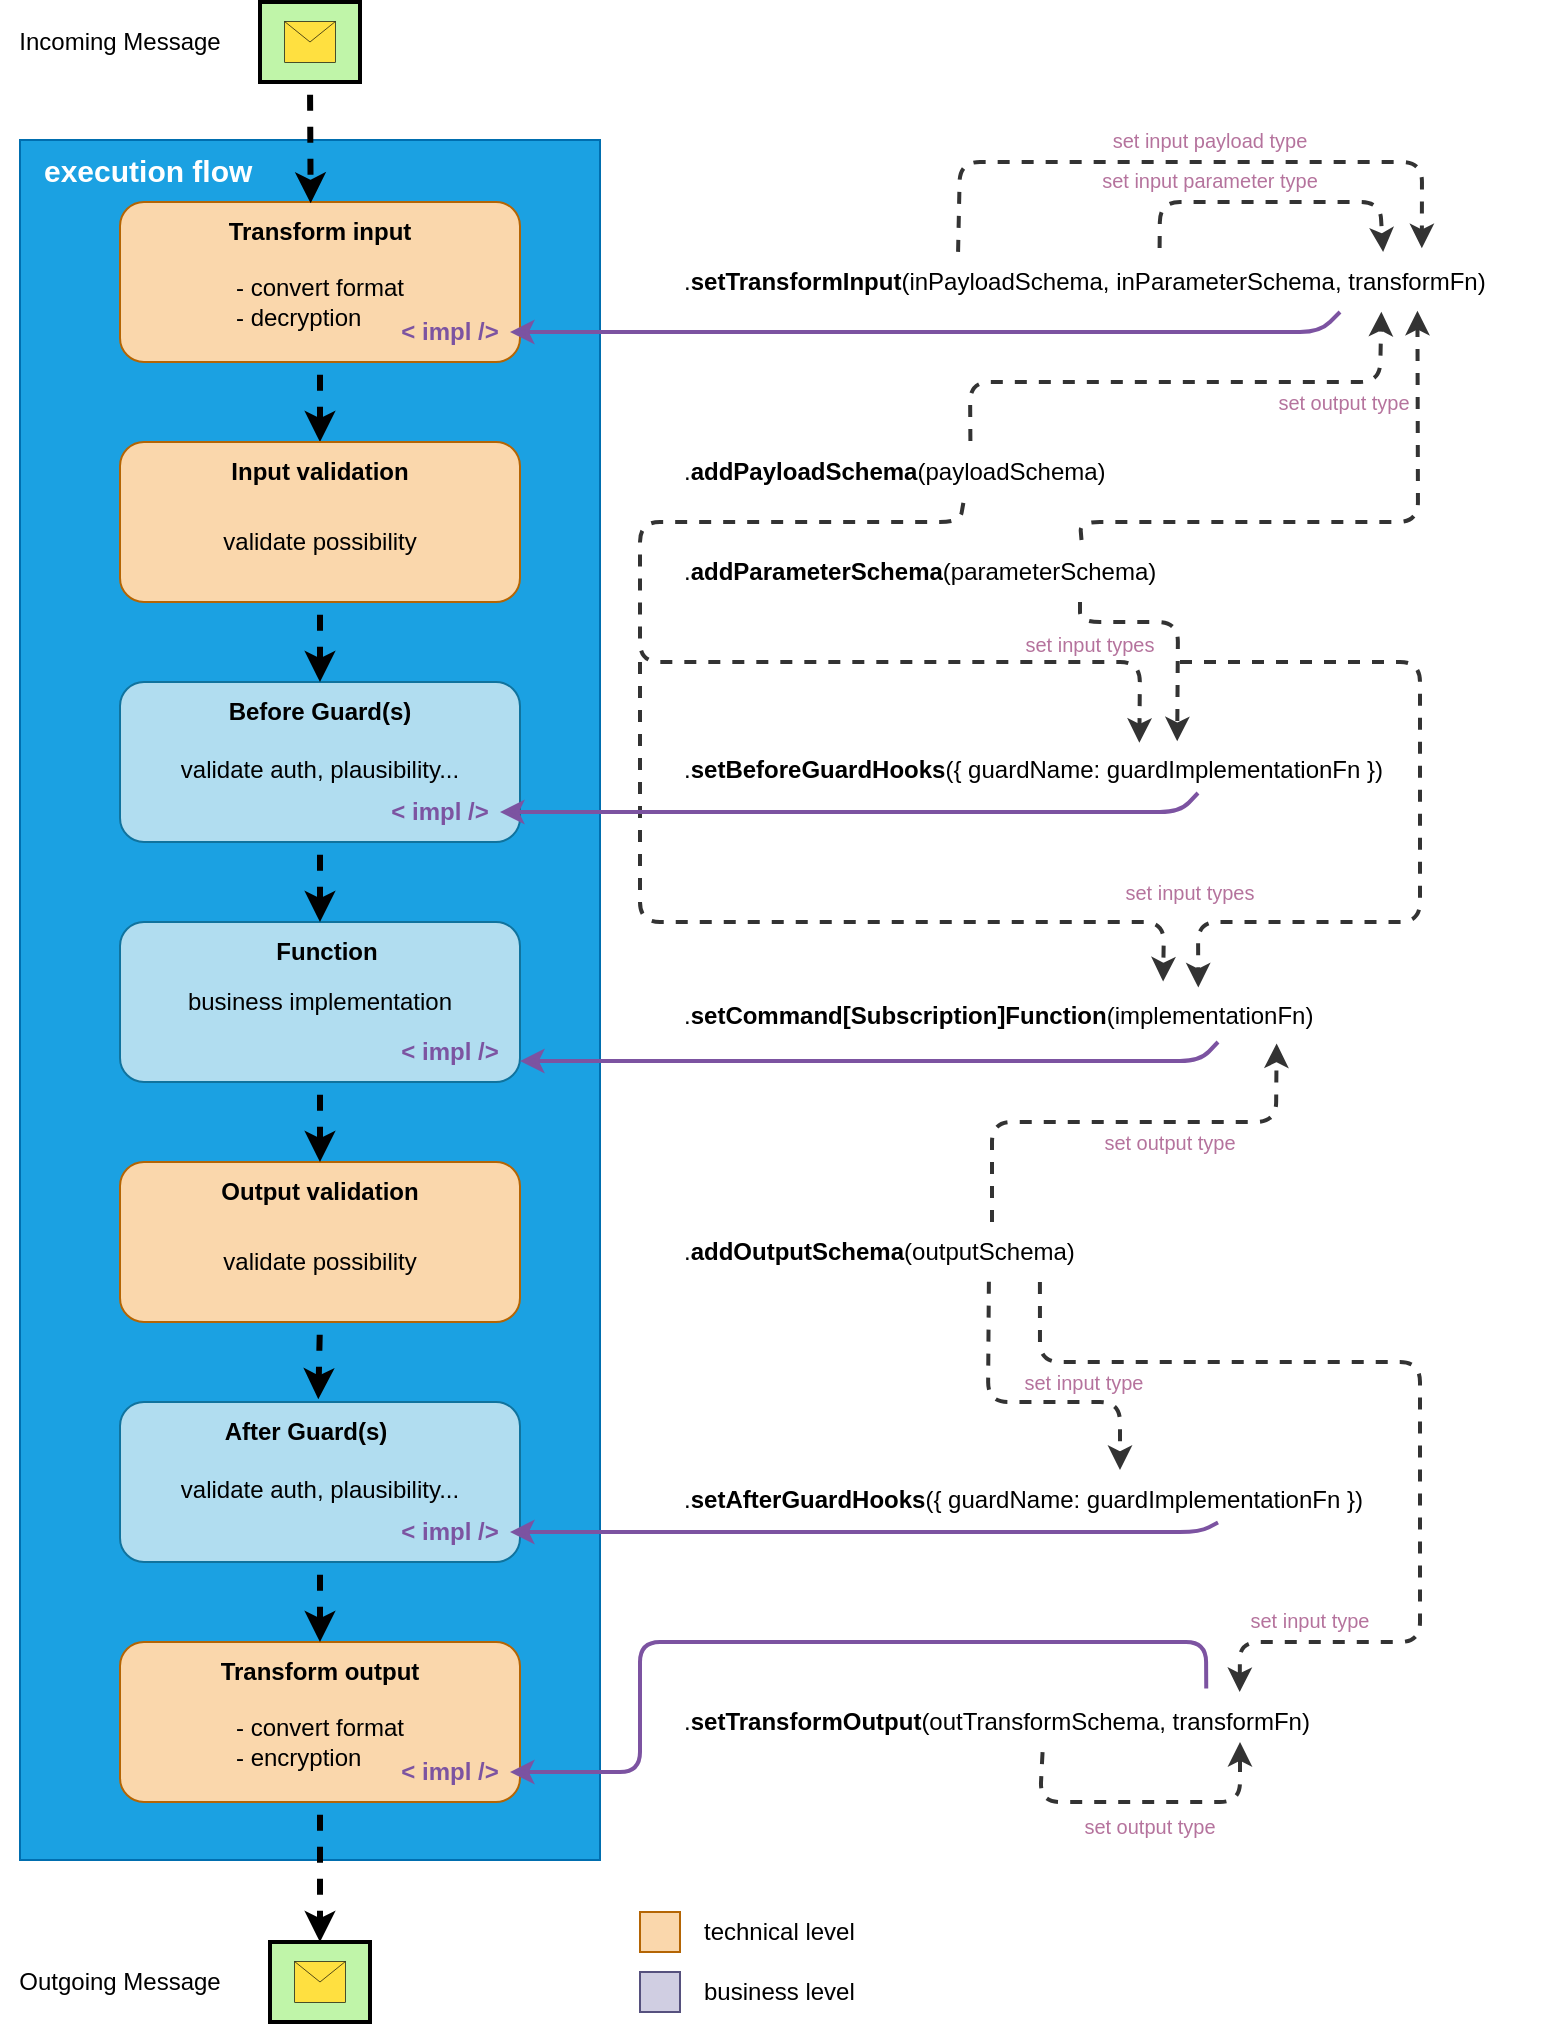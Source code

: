 <mxfile version="21.0.6" type="device"><diagram name="Seite-1" id="y7BVejHp7hPZrdmsnaRq"><mxGraphModel dx="1455" dy="847" grid="1" gridSize="10" guides="1" tooltips="1" connect="1" arrows="1" fold="1" page="1" pageScale="1" pageWidth="827" pageHeight="1169" math="0" shadow="0"><root><mxCell id="0"/><mxCell id="1" parent="0"/><mxCell id="N5vRK7jkn4p7s-qbqCiJ-2" value="" style="rounded=0;whiteSpace=wrap;html=1;fillColor=#1ba1e2;fontColor=#ffffff;strokeColor=#006EAF;" vertex="1" parent="1"><mxGeometry x="190" y="89" width="290" height="860" as="geometry"/></mxCell><mxCell id="N5vRK7jkn4p7s-qbqCiJ-3" value="&lt;font color=&quot;#ffffff&quot; style=&quot;font-size: 15px;&quot;&gt;&lt;b style=&quot;font-size: 15px;&quot;&gt;execution flow&lt;/b&gt;&lt;/font&gt;" style="text;html=1;strokeColor=none;fillColor=none;align=left;verticalAlign=middle;whiteSpace=wrap;rounded=0;fontSize=15;" vertex="1" parent="1"><mxGeometry x="200" y="94" width="120" height="19" as="geometry"/></mxCell><mxCell id="N5vRK7jkn4p7s-qbqCiJ-4" value="" style="rounded=1;whiteSpace=wrap;html=1;fillColor=#fad7ac;strokeColor=#b46504;" vertex="1" parent="1"><mxGeometry x="240" y="120" width="200" height="80" as="geometry"/></mxCell><mxCell id="N5vRK7jkn4p7s-qbqCiJ-5" value="Transform input" style="text;html=1;strokeColor=none;fillColor=none;align=center;verticalAlign=middle;whiteSpace=wrap;rounded=0;fontStyle=1" vertex="1" parent="1"><mxGeometry x="287" y="120" width="106" height="30" as="geometry"/></mxCell><mxCell id="N5vRK7jkn4p7s-qbqCiJ-6" value="&lt;div style=&quot;text-align: left;&quot;&gt;- convert format&lt;br&gt;- decryption&lt;/div&gt;" style="text;html=1;strokeColor=none;fillColor=none;align=center;verticalAlign=middle;whiteSpace=wrap;rounded=0;" vertex="1" parent="1"><mxGeometry x="245" y="150" width="190" height="40" as="geometry"/></mxCell><mxCell id="N5vRK7jkn4p7s-qbqCiJ-10" value="" style="rounded=1;whiteSpace=wrap;html=1;fillColor=#b1ddf0;strokeColor=#10739e;" vertex="1" parent="1"><mxGeometry x="240" y="360" width="200" height="80" as="geometry"/></mxCell><mxCell id="N5vRK7jkn4p7s-qbqCiJ-11" value="Before Guard(s)" style="text;html=1;strokeColor=none;fillColor=none;align=center;verticalAlign=middle;whiteSpace=wrap;rounded=0;fontStyle=1" vertex="1" parent="1"><mxGeometry x="287" y="360" width="106" height="30" as="geometry"/></mxCell><object label="" class="animated-line" id="N5vRK7jkn4p7s-qbqCiJ-13"><mxCell style="endArrow=classic;html=1;rounded=0;exitX=0.5;exitY=1;exitDx=0;exitDy=0;flowAnimation=1;entryX=0.5;entryY=0;entryDx=0;entryDy=0;strokeWidth=3;" edge="1" parent="1" source="N5vRK7jkn4p7s-qbqCiJ-4" target="N5vRK7jkn4p7s-qbqCiJ-15"><mxGeometry width="50" height="50" relative="1" as="geometry"><mxPoint x="390" y="360" as="sourcePoint"/><mxPoint x="365" y="270" as="targetPoint"/></mxGeometry></mxCell></object><mxCell id="N5vRK7jkn4p7s-qbqCiJ-15" value="" style="rounded=1;whiteSpace=wrap;html=1;fillColor=#fad7ac;strokeColor=#b46504;" vertex="1" parent="1"><mxGeometry x="240" y="240" width="200" height="80" as="geometry"/></mxCell><object label="" class="animated-line" id="N5vRK7jkn4p7s-qbqCiJ-16"><mxCell style="endArrow=classic;html=1;rounded=0;flowAnimation=1;entryX=0.5;entryY=0;entryDx=0;entryDy=0;strokeWidth=3;" edge="1" parent="1" source="N5vRK7jkn4p7s-qbqCiJ-15" target="N5vRK7jkn4p7s-qbqCiJ-10"><mxGeometry width="50" height="50" relative="1" as="geometry"><mxPoint x="375" y="335" as="sourcePoint"/><mxPoint x="375" y="405" as="targetPoint"/></mxGeometry></mxCell></object><mxCell id="N5vRK7jkn4p7s-qbqCiJ-17" value="Input validation" style="text;html=1;strokeColor=none;fillColor=none;align=center;verticalAlign=middle;whiteSpace=wrap;rounded=0;fontStyle=1" vertex="1" parent="1"><mxGeometry x="287" y="240" width="106" height="30" as="geometry"/></mxCell><mxCell id="N5vRK7jkn4p7s-qbqCiJ-18" value="" style="rounded=1;whiteSpace=wrap;html=1;fillColor=#b1ddf0;strokeColor=#10739e;" vertex="1" parent="1"><mxGeometry x="240" y="480" width="200" height="80" as="geometry"/></mxCell><object label="" class="animated-line" id="N5vRK7jkn4p7s-qbqCiJ-19"><mxCell style="endArrow=classic;html=1;rounded=0;flowAnimation=1;entryX=0.5;entryY=0;entryDx=0;entryDy=0;exitX=0.5;exitY=1;exitDx=0;exitDy=0;strokeWidth=3;" edge="1" parent="1" source="N5vRK7jkn4p7s-qbqCiJ-10" target="N5vRK7jkn4p7s-qbqCiJ-18"><mxGeometry width="50" height="50" relative="1" as="geometry"><mxPoint x="340" y="450" as="sourcePoint"/><mxPoint x="339.91" y="480" as="targetPoint"/></mxGeometry></mxCell></object><mxCell id="N5vRK7jkn4p7s-qbqCiJ-20" value="Function" style="text;html=1;strokeColor=none;fillColor=none;align=center;verticalAlign=middle;whiteSpace=wrap;rounded=0;fontStyle=1" vertex="1" parent="1"><mxGeometry x="287" y="480" width="113" height="30" as="geometry"/></mxCell><mxCell id="N5vRK7jkn4p7s-qbqCiJ-21" value="" style="rounded=1;whiteSpace=wrap;html=1;fillColor=#fad7ac;strokeColor=#b46504;" vertex="1" parent="1"><mxGeometry x="240" y="600" width="200" height="80" as="geometry"/></mxCell><object label="" class="animated-line" id="N5vRK7jkn4p7s-qbqCiJ-22"><mxCell style="endArrow=classic;html=1;rounded=0;flowAnimation=1;entryX=0.5;entryY=0;entryDx=0;entryDy=0;exitX=0.5;exitY=1;exitDx=0;exitDy=0;strokeWidth=3;" edge="1" parent="1" source="N5vRK7jkn4p7s-qbqCiJ-18" target="N5vRK7jkn4p7s-qbqCiJ-21"><mxGeometry width="50" height="50" relative="1" as="geometry"><mxPoint x="350" y="450" as="sourcePoint"/><mxPoint x="350" y="490" as="targetPoint"/></mxGeometry></mxCell></object><mxCell id="N5vRK7jkn4p7s-qbqCiJ-23" value="Output validation" style="text;html=1;strokeColor=none;fillColor=none;align=center;verticalAlign=middle;whiteSpace=wrap;rounded=0;fontStyle=1" vertex="1" parent="1"><mxGeometry x="287" y="600" width="106" height="30" as="geometry"/></mxCell><mxCell id="N5vRK7jkn4p7s-qbqCiJ-24" value="" style="rounded=1;whiteSpace=wrap;html=1;fillColor=#b1ddf0;strokeColor=#10739e;" vertex="1" parent="1"><mxGeometry x="240" y="720" width="200" height="80" as="geometry"/></mxCell><mxCell id="N5vRK7jkn4p7s-qbqCiJ-25" value="After Guard(s)" style="text;html=1;strokeColor=none;fillColor=none;align=center;verticalAlign=middle;whiteSpace=wrap;rounded=0;fontStyle=1" vertex="1" parent="1"><mxGeometry x="280" y="720" width="106" height="30" as="geometry"/></mxCell><object label="" class="animated-line" id="N5vRK7jkn4p7s-qbqCiJ-26"><mxCell style="endArrow=classic;html=1;rounded=0;flowAnimation=1;entryX=0.558;entryY=-0.047;entryDx=0;entryDy=0;exitX=0.5;exitY=1;exitDx=0;exitDy=0;entryPerimeter=0;strokeWidth=3;" edge="1" parent="1" source="N5vRK7jkn4p7s-qbqCiJ-21" target="N5vRK7jkn4p7s-qbqCiJ-25"><mxGeometry width="50" height="50" relative="1" as="geometry"><mxPoint x="350" y="570" as="sourcePoint"/><mxPoint x="350" y="610" as="targetPoint"/></mxGeometry></mxCell></object><mxCell id="N5vRK7jkn4p7s-qbqCiJ-27" value="" style="rounded=1;whiteSpace=wrap;html=1;fillColor=#fad7ac;strokeColor=#b46504;" vertex="1" parent="1"><mxGeometry x="240" y="840" width="200" height="80" as="geometry"/></mxCell><mxCell id="N5vRK7jkn4p7s-qbqCiJ-28" value="Transform output" style="text;html=1;strokeColor=none;fillColor=none;align=center;verticalAlign=middle;whiteSpace=wrap;rounded=0;fontStyle=1" vertex="1" parent="1"><mxGeometry x="287" y="840" width="106" height="30" as="geometry"/></mxCell><object label="" class="animated-line" id="N5vRK7jkn4p7s-qbqCiJ-29"><mxCell style="endArrow=classic;html=1;rounded=0;flowAnimation=1;entryX=0.5;entryY=0;entryDx=0;entryDy=0;exitX=0.5;exitY=1;exitDx=0;exitDy=0;strokeWidth=3;" edge="1" parent="1" source="N5vRK7jkn4p7s-qbqCiJ-24" target="N5vRK7jkn4p7s-qbqCiJ-28"><mxGeometry width="50" height="50" relative="1" as="geometry"><mxPoint x="350" y="690" as="sourcePoint"/><mxPoint x="349" y="729" as="targetPoint"/></mxGeometry></mxCell></object><mxCell id="N5vRK7jkn4p7s-qbqCiJ-30" value="" style="rounded=0;whiteSpace=wrap;html=1;fillColor=#fad7ac;strokeColor=#b46504;" vertex="1" parent="1"><mxGeometry x="500" y="975" width="20" height="20" as="geometry"/></mxCell><mxCell id="N5vRK7jkn4p7s-qbqCiJ-31" value="&lt;div style=&quot;&quot;&gt;technical level&lt;/div&gt;" style="text;html=1;strokeColor=none;fillColor=none;align=left;verticalAlign=middle;whiteSpace=wrap;rounded=0;" vertex="1" parent="1"><mxGeometry x="530" y="975" width="130" height="20" as="geometry"/></mxCell><mxCell id="N5vRK7jkn4p7s-qbqCiJ-32" value="" style="rounded=0;whiteSpace=wrap;html=1;fillColor=#d0cee2;strokeColor=#56517e;" vertex="1" parent="1"><mxGeometry x="500" y="1005" width="20" height="20" as="geometry"/></mxCell><mxCell id="N5vRK7jkn4p7s-qbqCiJ-33" value="&lt;div style=&quot;&quot;&gt;business level&lt;/div&gt;" style="text;html=1;strokeColor=none;fillColor=none;align=left;verticalAlign=middle;whiteSpace=wrap;rounded=0;" vertex="1" parent="1"><mxGeometry x="530" y="1005" width="130" height="20" as="geometry"/></mxCell><mxCell id="N5vRK7jkn4p7s-qbqCiJ-34" value="&lt;div style=&quot;text-align: left;&quot;&gt;validate possibility&lt;/div&gt;" style="text;html=1;strokeColor=none;fillColor=none;align=center;verticalAlign=middle;whiteSpace=wrap;rounded=0;" vertex="1" parent="1"><mxGeometry x="245" y="270" width="190" height="40" as="geometry"/></mxCell><mxCell id="N5vRK7jkn4p7s-qbqCiJ-35" value="&lt;div style=&quot;text-align: left;&quot;&gt;validate auth, plausibility...&lt;/div&gt;" style="text;html=1;strokeColor=none;fillColor=none;align=center;verticalAlign=middle;whiteSpace=wrap;rounded=0;" vertex="1" parent="1"><mxGeometry x="245" y="384" width="190" height="40" as="geometry"/></mxCell><mxCell id="N5vRK7jkn4p7s-qbqCiJ-36" value="&lt;div style=&quot;text-align: left;&quot;&gt;validate auth, plausibility...&lt;/div&gt;" style="text;html=1;strokeColor=none;fillColor=none;align=center;verticalAlign=middle;whiteSpace=wrap;rounded=0;" vertex="1" parent="1"><mxGeometry x="245" y="744" width="190" height="40" as="geometry"/></mxCell><mxCell id="N5vRK7jkn4p7s-qbqCiJ-37" value="&lt;div style=&quot;text-align: left;&quot;&gt;validate possibility&lt;/div&gt;" style="text;html=1;strokeColor=none;fillColor=none;align=center;verticalAlign=middle;whiteSpace=wrap;rounded=0;" vertex="1" parent="1"><mxGeometry x="245" y="630" width="190" height="40" as="geometry"/></mxCell><mxCell id="N5vRK7jkn4p7s-qbqCiJ-38" value="&lt;div style=&quot;text-align: left;&quot;&gt;- convert format&lt;br&gt;- encryption&lt;/div&gt;" style="text;html=1;strokeColor=none;fillColor=none;align=center;verticalAlign=middle;whiteSpace=wrap;rounded=0;" vertex="1" parent="1"><mxGeometry x="245" y="870" width="190" height="40" as="geometry"/></mxCell><mxCell id="N5vRK7jkn4p7s-qbqCiJ-39" value="&lt;div style=&quot;text-align: left;&quot;&gt;business implementation&lt;/div&gt;" style="text;html=1;strokeColor=none;fillColor=none;align=center;verticalAlign=middle;whiteSpace=wrap;rounded=0;" vertex="1" parent="1"><mxGeometry x="245" y="500" width="190" height="40" as="geometry"/></mxCell><mxCell id="N5vRK7jkn4p7s-qbqCiJ-40" value=".&lt;b&gt;setTransformInput&lt;/b&gt;(inPayloadSchema, inParameterSchema, transformFn)" style="text;html=1;strokeColor=none;fillColor=none;align=left;verticalAlign=middle;whiteSpace=wrap;rounded=0;" vertex="1" parent="1"><mxGeometry x="520" y="145" width="440" height="30" as="geometry"/></mxCell><mxCell id="N5vRK7jkn4p7s-qbqCiJ-41" value="" style="endArrow=classic;html=1;rounded=1;entryX=0.843;entryY=-0.062;entryDx=0;entryDy=0;exitX=0.316;exitY=-0.002;exitDx=0;exitDy=0;exitPerimeter=0;fontColor=#B5739D;strokeColor=#333333;dashed=1;strokeWidth=2;entryPerimeter=0;" edge="1" parent="1" source="N5vRK7jkn4p7s-qbqCiJ-40" target="N5vRK7jkn4p7s-qbqCiJ-40"><mxGeometry width="50" height="50" relative="1" as="geometry"><mxPoint x="650" y="350" as="sourcePoint"/><mxPoint x="350" y="80" as="targetPoint"/><Array as="points"><mxPoint x="660" y="100"/><mxPoint x="891" y="100"/></Array></mxGeometry></mxCell><mxCell id="N5vRK7jkn4p7s-qbqCiJ-42" value="set input payload type" style="text;html=1;strokeColor=none;fillColor=none;align=center;verticalAlign=middle;whiteSpace=wrap;rounded=0;fontColor=#B5739D;fontSize=10;" vertex="1" parent="1"><mxGeometry x="720" y="84" width="130" height="10" as="geometry"/></mxCell><mxCell id="N5vRK7jkn4p7s-qbqCiJ-43" value="" style="endArrow=classic;html=1;rounded=1;entryX=0.799;entryY=0;entryDx=0;entryDy=0;exitX=0.545;exitY=-0.065;exitDx=0;exitDy=0;exitPerimeter=0;fontColor=#333333;strokeColor=#333333;strokeWidth=2;dashed=1;entryPerimeter=0;" edge="1" parent="1" source="N5vRK7jkn4p7s-qbqCiJ-40" target="N5vRK7jkn4p7s-qbqCiJ-40"><mxGeometry width="50" height="50" relative="1" as="geometry"><mxPoint x="639" y="145" as="sourcePoint"/><mxPoint x="370" y="120" as="targetPoint"/><Array as="points"><mxPoint x="760" y="120"/><mxPoint x="870" y="120"/></Array></mxGeometry></mxCell><mxCell id="N5vRK7jkn4p7s-qbqCiJ-44" value=".&lt;b&gt;addPayloadSchema&lt;/b&gt;(payloadSchema)" style="text;html=1;strokeColor=none;fillColor=none;align=left;verticalAlign=middle;whiteSpace=wrap;rounded=0;" vertex="1" parent="1"><mxGeometry x="520" y="240" width="440" height="30" as="geometry"/></mxCell><mxCell id="N5vRK7jkn4p7s-qbqCiJ-45" value=".&lt;b&gt;addParameterSchema&lt;/b&gt;(parameterSchema)" style="text;html=1;strokeColor=none;fillColor=none;align=left;verticalAlign=middle;whiteSpace=wrap;rounded=0;" vertex="1" parent="1"><mxGeometry x="520" y="290" width="250" height="30" as="geometry"/></mxCell><mxCell id="N5vRK7jkn4p7s-qbqCiJ-46" value="&lt;b&gt;&amp;lt; impl /&amp;gt;&lt;/b&gt;" style="text;html=1;strokeColor=none;fillColor=none;align=center;verticalAlign=middle;whiteSpace=wrap;rounded=0;fontColor=#7C53A1;" vertex="1" parent="1"><mxGeometry x="375" y="170" width="60" height="30" as="geometry"/></mxCell><mxCell id="N5vRK7jkn4p7s-qbqCiJ-47" value="&lt;b&gt;&amp;lt; impl /&amp;gt;&lt;/b&gt;" style="text;html=1;strokeColor=none;fillColor=none;align=center;verticalAlign=middle;whiteSpace=wrap;rounded=0;fontColor=#7C53A1;" vertex="1" parent="1"><mxGeometry x="370" y="410" width="60" height="30" as="geometry"/></mxCell><mxCell id="N5vRK7jkn4p7s-qbqCiJ-48" value="&lt;b&gt;&amp;lt; impl /&amp;gt;&lt;/b&gt;" style="text;html=1;strokeColor=none;fillColor=none;align=center;verticalAlign=middle;whiteSpace=wrap;rounded=0;fontColor=#7C53A1;" vertex="1" parent="1"><mxGeometry x="375" y="530" width="60" height="30" as="geometry"/></mxCell><mxCell id="N5vRK7jkn4p7s-qbqCiJ-49" value="&lt;b&gt;&amp;lt; impl /&amp;gt;&lt;/b&gt;" style="text;html=1;strokeColor=none;fillColor=none;align=center;verticalAlign=middle;whiteSpace=wrap;rounded=0;fontColor=#7C53A1;" vertex="1" parent="1"><mxGeometry x="375" y="770" width="60" height="30" as="geometry"/></mxCell><mxCell id="N5vRK7jkn4p7s-qbqCiJ-50" value="&lt;b&gt;&amp;lt; impl /&amp;gt;&lt;/b&gt;" style="text;html=1;strokeColor=none;fillColor=none;align=center;verticalAlign=middle;whiteSpace=wrap;rounded=0;fontColor=#7C53A1;" vertex="1" parent="1"><mxGeometry x="375" y="890" width="60" height="30" as="geometry"/></mxCell><mxCell id="N5vRK7jkn4p7s-qbqCiJ-51" value="set input parameter type" style="text;html=1;strokeColor=none;fillColor=none;align=center;verticalAlign=middle;whiteSpace=wrap;rounded=0;fontColor=#B5739D;fontSize=10;" vertex="1" parent="1"><mxGeometry x="720" y="104" width="130" height="10" as="geometry"/></mxCell><mxCell id="N5vRK7jkn4p7s-qbqCiJ-53" value="" style="endArrow=classic;html=1;rounded=1;entryX=1;entryY=0.5;entryDx=0;entryDy=0;fontColor=#B5739D;strokeColor=#7C53A1;exitX=0.75;exitY=1;exitDx=0;exitDy=0;strokeWidth=2;fillColor=#76608a;" edge="1" parent="1" source="N5vRK7jkn4p7s-qbqCiJ-40" target="N5vRK7jkn4p7s-qbqCiJ-46"><mxGeometry width="50" height="50" relative="1" as="geometry"><mxPoint x="870" y="180" as="sourcePoint"/><mxPoint x="500" y="300" as="targetPoint"/><Array as="points"><mxPoint x="840" y="185"/></Array></mxGeometry></mxCell><mxCell id="N5vRK7jkn4p7s-qbqCiJ-54" value="" style="endArrow=classic;html=1;rounded=1;fontColor=#B5739D;strokeColor=#333333;exitX=0.33;exitY=-0.017;exitDx=0;exitDy=0;dashed=1;strokeWidth=2;exitPerimeter=0;entryX=0.797;entryY=0.995;entryDx=0;entryDy=0;entryPerimeter=0;" edge="1" parent="1" source="N5vRK7jkn4p7s-qbqCiJ-44" target="N5vRK7jkn4p7s-qbqCiJ-40"><mxGeometry width="50" height="50" relative="1" as="geometry"><mxPoint x="860" y="185" as="sourcePoint"/><mxPoint x="850" y="180" as="targetPoint"/><Array as="points"><mxPoint x="665" y="210"/><mxPoint x="870" y="210"/></Array></mxGeometry></mxCell><mxCell id="N5vRK7jkn4p7s-qbqCiJ-55" value="set output type" style="text;html=1;strokeColor=none;fillColor=none;align=center;verticalAlign=middle;whiteSpace=wrap;rounded=0;fontColor=#B5739D;fontSize=10;" vertex="1" parent="1"><mxGeometry x="787" y="215" width="130" height="10" as="geometry"/></mxCell><mxCell id="N5vRK7jkn4p7s-qbqCiJ-56" value="" style="endArrow=classic;html=1;rounded=1;fontColor=#B5739D;strokeColor=#333333;dashed=1;strokeWidth=2;exitX=0.803;exitY=-0.033;exitDx=0;exitDy=0;exitPerimeter=0;entryX=0.838;entryY=0.979;entryDx=0;entryDy=0;entryPerimeter=0;" edge="1" parent="1" source="N5vRK7jkn4p7s-qbqCiJ-45" target="N5vRK7jkn4p7s-qbqCiJ-40"><mxGeometry width="50" height="50" relative="1" as="geometry"><mxPoint x="700" y="290" as="sourcePoint"/><mxPoint x="660" y="210" as="targetPoint"/><Array as="points"><mxPoint x="720" y="280"/><mxPoint x="889" y="280"/></Array></mxGeometry></mxCell><mxCell id="N5vRK7jkn4p7s-qbqCiJ-57" value="" style="html=1;strokeWidth=2;outlineConnect=0;dashed=0;align=center;fontSize=8;fillColor=#c0f5a9;verticalLabelPosition=bottom;verticalAlign=top;shape=mxgraph.eip.envelope_wrapper;" vertex="1" parent="1"><mxGeometry x="310" y="20" width="50" height="40" as="geometry"/></mxCell><object label="" class="animated-line" id="N5vRK7jkn4p7s-qbqCiJ-58"><mxCell style="endArrow=classic;html=1;rounded=0;exitX=0.5;exitY=1;exitDx=0;exitDy=0;flowAnimation=1;entryX=0.456;entryY=0.022;entryDx=0;entryDy=0;strokeWidth=3;exitPerimeter=0;entryPerimeter=0;" edge="1" parent="1" source="N5vRK7jkn4p7s-qbqCiJ-57" target="N5vRK7jkn4p7s-qbqCiJ-5"><mxGeometry width="50" height="50" relative="1" as="geometry"><mxPoint x="350" y="210" as="sourcePoint"/><mxPoint x="350" y="250" as="targetPoint"/><Array as="points"/></mxGeometry></mxCell></object><mxCell id="N5vRK7jkn4p7s-qbqCiJ-59" value="" style="endArrow=classic;html=1;rounded=1;fontColor=#B5739D;strokeColor=#333333;exitX=0.322;exitY=1.016;exitDx=0;exitDy=0;dashed=1;strokeWidth=2;exitPerimeter=0;entryX=0.522;entryY=0.047;entryDx=0;entryDy=0;entryPerimeter=0;" edge="1" parent="1" source="N5vRK7jkn4p7s-qbqCiJ-44" target="N5vRK7jkn4p7s-qbqCiJ-70"><mxGeometry width="50" height="50" relative="1" as="geometry"><mxPoint x="640" y="250" as="sourcePoint"/><mxPoint x="750" y="380" as="targetPoint"/><Array as="points"><mxPoint x="660" y="280"/><mxPoint x="500" y="280"/><mxPoint x="500" y="350"/><mxPoint x="750" y="350"/></Array></mxGeometry></mxCell><mxCell id="N5vRK7jkn4p7s-qbqCiJ-61" value="" style="endArrow=classic;html=1;rounded=1;fontColor=#B5739D;strokeColor=#333333;dashed=1;strokeWidth=2;entryX=0.565;entryY=0.022;entryDx=0;entryDy=0;entryPerimeter=0;" edge="1" parent="1" source="N5vRK7jkn4p7s-qbqCiJ-45" target="N5vRK7jkn4p7s-qbqCiJ-70"><mxGeometry width="50" height="50" relative="1" as="geometry"><mxPoint x="710" y="300" as="sourcePoint"/><mxPoint x="500" y="340" as="targetPoint"/><Array as="points"><mxPoint x="720" y="320"/><mxPoint x="720" y="330"/><mxPoint x="769" y="330"/></Array></mxGeometry></mxCell><mxCell id="N5vRK7jkn4p7s-qbqCiJ-62" value="set input types" style="text;html=1;strokeColor=none;fillColor=none;align=center;verticalAlign=middle;whiteSpace=wrap;rounded=0;fontColor=#B5739D;fontSize=10;" vertex="1" parent="1"><mxGeometry x="660" y="336" width="130" height="10" as="geometry"/></mxCell><mxCell id="N5vRK7jkn4p7s-qbqCiJ-63" value="" style="endArrow=classic;html=1;rounded=1;fontColor=#B5739D;strokeColor=#333333;dashed=1;strokeWidth=2;entryX=0.549;entryY=-0.075;entryDx=0;entryDy=0;entryPerimeter=0;" edge="1" parent="1" target="N5vRK7jkn4p7s-qbqCiJ-75"><mxGeometry width="50" height="50" relative="1" as="geometry"><mxPoint x="500" y="350" as="sourcePoint"/><mxPoint x="510" y="350" as="targetPoint"/><Array as="points"><mxPoint x="500" y="480"/><mxPoint x="762" y="480"/></Array></mxGeometry></mxCell><mxCell id="N5vRK7jkn4p7s-qbqCiJ-64" value=".&lt;b&gt;addOutputSchema&lt;/b&gt;(outputSchema)" style="text;html=1;strokeColor=none;fillColor=none;align=left;verticalAlign=middle;whiteSpace=wrap;rounded=0;" vertex="1" parent="1"><mxGeometry x="520" y="630" width="440" height="30" as="geometry"/></mxCell><mxCell id="N5vRK7jkn4p7s-qbqCiJ-67" value="" style="endArrow=classic;html=1;rounded=1;fontColor=#B5739D;strokeColor=#333333;dashed=1;strokeWidth=2;exitX=0.351;exitY=0.994;exitDx=0;exitDy=0;entryX=0.5;entryY=0;entryDx=0;entryDy=0;exitPerimeter=0;" edge="1" parent="1" source="N5vRK7jkn4p7s-qbqCiJ-64" target="N5vRK7jkn4p7s-qbqCiJ-72"><mxGeometry width="50" height="50" relative="1" as="geometry"><mxPoint x="640" y="640" as="sourcePoint"/><mxPoint x="350" y="580" as="targetPoint"/><Array as="points"><mxPoint x="674" y="720"/><mxPoint x="740" y="720"/></Array></mxGeometry></mxCell><mxCell id="N5vRK7jkn4p7s-qbqCiJ-68" value="set input type" style="text;html=1;strokeColor=none;fillColor=none;align=center;verticalAlign=middle;whiteSpace=wrap;rounded=0;fontColor=#B5739D;fontSize=10;" vertex="1" parent="1"><mxGeometry x="657" y="705" width="130" height="10" as="geometry"/></mxCell><mxCell id="N5vRK7jkn4p7s-qbqCiJ-70" value=".&lt;b&gt;setBeforeGuardHooks&lt;/b&gt;({ guardName: guardImplementationFn })" style="text;html=1;strokeColor=none;fillColor=none;align=left;verticalAlign=middle;whiteSpace=wrap;rounded=0;" vertex="1" parent="1"><mxGeometry x="520" y="389" width="440" height="30" as="geometry"/></mxCell><mxCell id="N5vRK7jkn4p7s-qbqCiJ-71" value="" style="endArrow=classic;html=1;rounded=1;fontColor=#B5739D;strokeColor=#7C53A1;strokeWidth=2;exitX=0.43;exitY=1.048;exitDx=0;exitDy=0;exitPerimeter=0;entryX=1;entryY=0.5;entryDx=0;entryDy=0;" edge="1" parent="1" target="N5vRK7jkn4p7s-qbqCiJ-47"><mxGeometry width="50" height="50" relative="1" as="geometry"><mxPoint x="779" y="415.5" as="sourcePoint"/><mxPoint x="570" y="434.5" as="targetPoint"/><Array as="points"><mxPoint x="770" y="425"/></Array></mxGeometry></mxCell><mxCell id="N5vRK7jkn4p7s-qbqCiJ-72" value=".&lt;b&gt;setAfterGuardHooks&lt;/b&gt;({ guardName: guardImplementationFn })" style="text;html=1;strokeColor=none;fillColor=none;align=left;verticalAlign=middle;whiteSpace=wrap;rounded=0;" vertex="1" parent="1"><mxGeometry x="520" y="754" width="440" height="30" as="geometry"/></mxCell><mxCell id="N5vRK7jkn4p7s-qbqCiJ-73" value="" style="endArrow=classic;html=1;rounded=1;fontColor=#B5739D;strokeColor=#7C53A1;strokeWidth=2;exitX=0.43;exitY=1.048;exitDx=0;exitDy=0;exitPerimeter=0;entryX=1;entryY=0.5;entryDx=0;entryDy=0;" edge="1" parent="1" target="N5vRK7jkn4p7s-qbqCiJ-49"><mxGeometry width="50" height="50" relative="1" as="geometry"><mxPoint x="789" y="780.25" as="sourcePoint"/><mxPoint x="440" y="789.75" as="targetPoint"/><Array as="points"><mxPoint x="780" y="785"/></Array></mxGeometry></mxCell><mxCell id="N5vRK7jkn4p7s-qbqCiJ-75" value=".&lt;b&gt;setCommand[Subscription]Function&lt;/b&gt;(implementationFn)" style="text;html=1;strokeColor=none;fillColor=none;align=left;verticalAlign=middle;whiteSpace=wrap;rounded=0;" vertex="1" parent="1"><mxGeometry x="520" y="512" width="440" height="30" as="geometry"/></mxCell><mxCell id="N5vRK7jkn4p7s-qbqCiJ-76" value="" style="endArrow=classic;html=1;rounded=1;fontColor=#B5739D;strokeColor=#333333;dashed=1;strokeWidth=2;entryX=0.589;entryY=0.025;entryDx=0;entryDy=0;entryPerimeter=0;" edge="1" parent="1" target="N5vRK7jkn4p7s-qbqCiJ-75"><mxGeometry width="50" height="50" relative="1" as="geometry"><mxPoint x="770" y="350" as="sourcePoint"/><mxPoint x="842.4" y="499.28" as="targetPoint"/><Array as="points"><mxPoint x="890" y="350"/><mxPoint x="890" y="480"/><mxPoint x="779" y="480"/></Array></mxGeometry></mxCell><mxCell id="N5vRK7jkn4p7s-qbqCiJ-77" value="set input types" style="text;html=1;strokeColor=none;fillColor=none;align=center;verticalAlign=middle;whiteSpace=wrap;rounded=0;fontColor=#B5739D;fontSize=10;" vertex="1" parent="1"><mxGeometry x="710" y="460" width="130" height="10" as="geometry"/></mxCell><mxCell id="N5vRK7jkn4p7s-qbqCiJ-78" value="" style="endArrow=classic;html=1;rounded=1;fontColor=#B5739D;strokeColor=#7C53A1;strokeWidth=2;exitX=0.43;exitY=1.048;exitDx=0;exitDy=0;exitPerimeter=0;entryX=1;entryY=0.5;entryDx=0;entryDy=0;" edge="1" parent="1"><mxGeometry width="50" height="50" relative="1" as="geometry"><mxPoint x="789" y="540" as="sourcePoint"/><mxPoint x="440" y="549.5" as="targetPoint"/><Array as="points"><mxPoint x="780" y="549.5"/></Array></mxGeometry></mxCell><mxCell id="N5vRK7jkn4p7s-qbqCiJ-79" value="" style="endArrow=classic;html=1;rounded=1;fontColor=#B5739D;strokeColor=#333333;exitX=0.33;exitY=-0.017;exitDx=0;exitDy=0;dashed=1;strokeWidth=2;exitPerimeter=0;entryX=0.678;entryY=0.958;entryDx=0;entryDy=0;entryPerimeter=0;" edge="1" parent="1" target="N5vRK7jkn4p7s-qbqCiJ-75"><mxGeometry width="50" height="50" relative="1" as="geometry"><mxPoint x="676" y="630" as="sourcePoint"/><mxPoint x="890" y="566" as="targetPoint"/><Array as="points"><mxPoint x="676" y="580"/><mxPoint x="818" y="580"/></Array></mxGeometry></mxCell><mxCell id="N5vRK7jkn4p7s-qbqCiJ-80" value="set output type" style="text;html=1;strokeColor=none;fillColor=none;align=center;verticalAlign=middle;whiteSpace=wrap;rounded=0;fontColor=#B5739D;fontSize=10;" vertex="1" parent="1"><mxGeometry x="700" y="585" width="130" height="10" as="geometry"/></mxCell><mxCell id="N5vRK7jkn4p7s-qbqCiJ-81" value=".&lt;b&gt;setTransformOutput&lt;/b&gt;(outTransformSchema, transformFn)" style="text;html=1;strokeColor=none;fillColor=none;align=left;verticalAlign=middle;whiteSpace=wrap;rounded=0;" vertex="1" parent="1"><mxGeometry x="520" y="865" width="440" height="30" as="geometry"/></mxCell><mxCell id="N5vRK7jkn4p7s-qbqCiJ-82" value="" style="endArrow=classic;html=1;rounded=1;fontColor=#B5739D;strokeColor=#333333;dashed=1;strokeWidth=2;exitX=0.409;exitY=1;exitDx=0;exitDy=0;entryX=0.636;entryY=0;entryDx=0;entryDy=0;exitPerimeter=0;entryPerimeter=0;" edge="1" parent="1" source="N5vRK7jkn4p7s-qbqCiJ-64" target="N5vRK7jkn4p7s-qbqCiJ-81"><mxGeometry width="50" height="50" relative="1" as="geometry"><mxPoint x="732" y="771" as="sourcePoint"/><mxPoint x="798" y="865" as="targetPoint"/><Array as="points"><mxPoint x="700" y="700"/><mxPoint x="890" y="700"/><mxPoint x="890" y="840"/><mxPoint x="800" y="840"/></Array></mxGeometry></mxCell><mxCell id="N5vRK7jkn4p7s-qbqCiJ-83" value="set input type" style="text;html=1;strokeColor=none;fillColor=none;align=center;verticalAlign=middle;whiteSpace=wrap;rounded=0;fontColor=#B5739D;fontSize=10;" vertex="1" parent="1"><mxGeometry x="770" y="824" width="130" height="10" as="geometry"/></mxCell><mxCell id="N5vRK7jkn4p7s-qbqCiJ-84" value="" style="endArrow=classic;html=1;rounded=1;fontColor=#B5739D;strokeColor=#333333;dashed=1;strokeWidth=2;exitX=0.412;exitY=1.001;exitDx=0;exitDy=0;exitPerimeter=0;" edge="1" parent="1" source="N5vRK7jkn4p7s-qbqCiJ-81"><mxGeometry width="50" height="50" relative="1" as="geometry"><mxPoint x="700" y="860" as="sourcePoint"/><mxPoint x="800" y="890" as="targetPoint"/><Array as="points"><mxPoint x="700" y="920"/><mxPoint x="800" y="920"/></Array></mxGeometry></mxCell><mxCell id="N5vRK7jkn4p7s-qbqCiJ-85" value="set output type" style="text;html=1;strokeColor=none;fillColor=none;align=center;verticalAlign=middle;whiteSpace=wrap;rounded=0;fontColor=#B5739D;fontSize=10;" vertex="1" parent="1"><mxGeometry x="690" y="927" width="130" height="10" as="geometry"/></mxCell><mxCell id="N5vRK7jkn4p7s-qbqCiJ-86" value="" style="html=1;strokeWidth=2;outlineConnect=0;dashed=0;align=center;fontSize=8;fillColor=#c0f5a9;verticalLabelPosition=bottom;verticalAlign=top;shape=mxgraph.eip.envelope_wrapper;" vertex="1" parent="1"><mxGeometry x="315" y="990" width="50" height="40" as="geometry"/></mxCell><object label="" class="animated-line" id="N5vRK7jkn4p7s-qbqCiJ-87"><mxCell style="endArrow=classic;html=1;rounded=0;flowAnimation=1;strokeWidth=3;" edge="1" parent="1" target="N5vRK7jkn4p7s-qbqCiJ-86"><mxGeometry width="50" height="50" relative="1" as="geometry"><mxPoint x="340" y="920" as="sourcePoint"/><mxPoint x="350" y="850" as="targetPoint"/></mxGeometry></mxCell></object><mxCell id="N5vRK7jkn4p7s-qbqCiJ-88" value="Incoming Message" style="text;html=1;strokeColor=none;fillColor=none;align=center;verticalAlign=middle;whiteSpace=wrap;rounded=0;" vertex="1" parent="1"><mxGeometry x="180" y="25" width="120" height="30" as="geometry"/></mxCell><mxCell id="N5vRK7jkn4p7s-qbqCiJ-89" value="Outgoing Message" style="text;html=1;strokeColor=none;fillColor=none;align=center;verticalAlign=middle;whiteSpace=wrap;rounded=0;" vertex="1" parent="1"><mxGeometry x="180" y="995" width="120" height="30" as="geometry"/></mxCell><mxCell id="N5vRK7jkn4p7s-qbqCiJ-91" value="" style="endArrow=classic;html=1;rounded=1;fontColor=#B5739D;strokeColor=#7C53A1;strokeWidth=2;exitX=0.598;exitY=-0.058;exitDx=0;exitDy=0;exitPerimeter=0;entryX=1;entryY=0.5;entryDx=0;entryDy=0;" edge="1" parent="1" source="N5vRK7jkn4p7s-qbqCiJ-81" target="N5vRK7jkn4p7s-qbqCiJ-50"><mxGeometry width="50" height="50" relative="1" as="geometry"><mxPoint x="794" y="902.63" as="sourcePoint"/><mxPoint x="440" y="907.38" as="targetPoint"/><Array as="points"><mxPoint x="783" y="840"/><mxPoint x="500" y="840"/><mxPoint x="500" y="905"/></Array></mxGeometry></mxCell></root></mxGraphModel></diagram></mxfile>